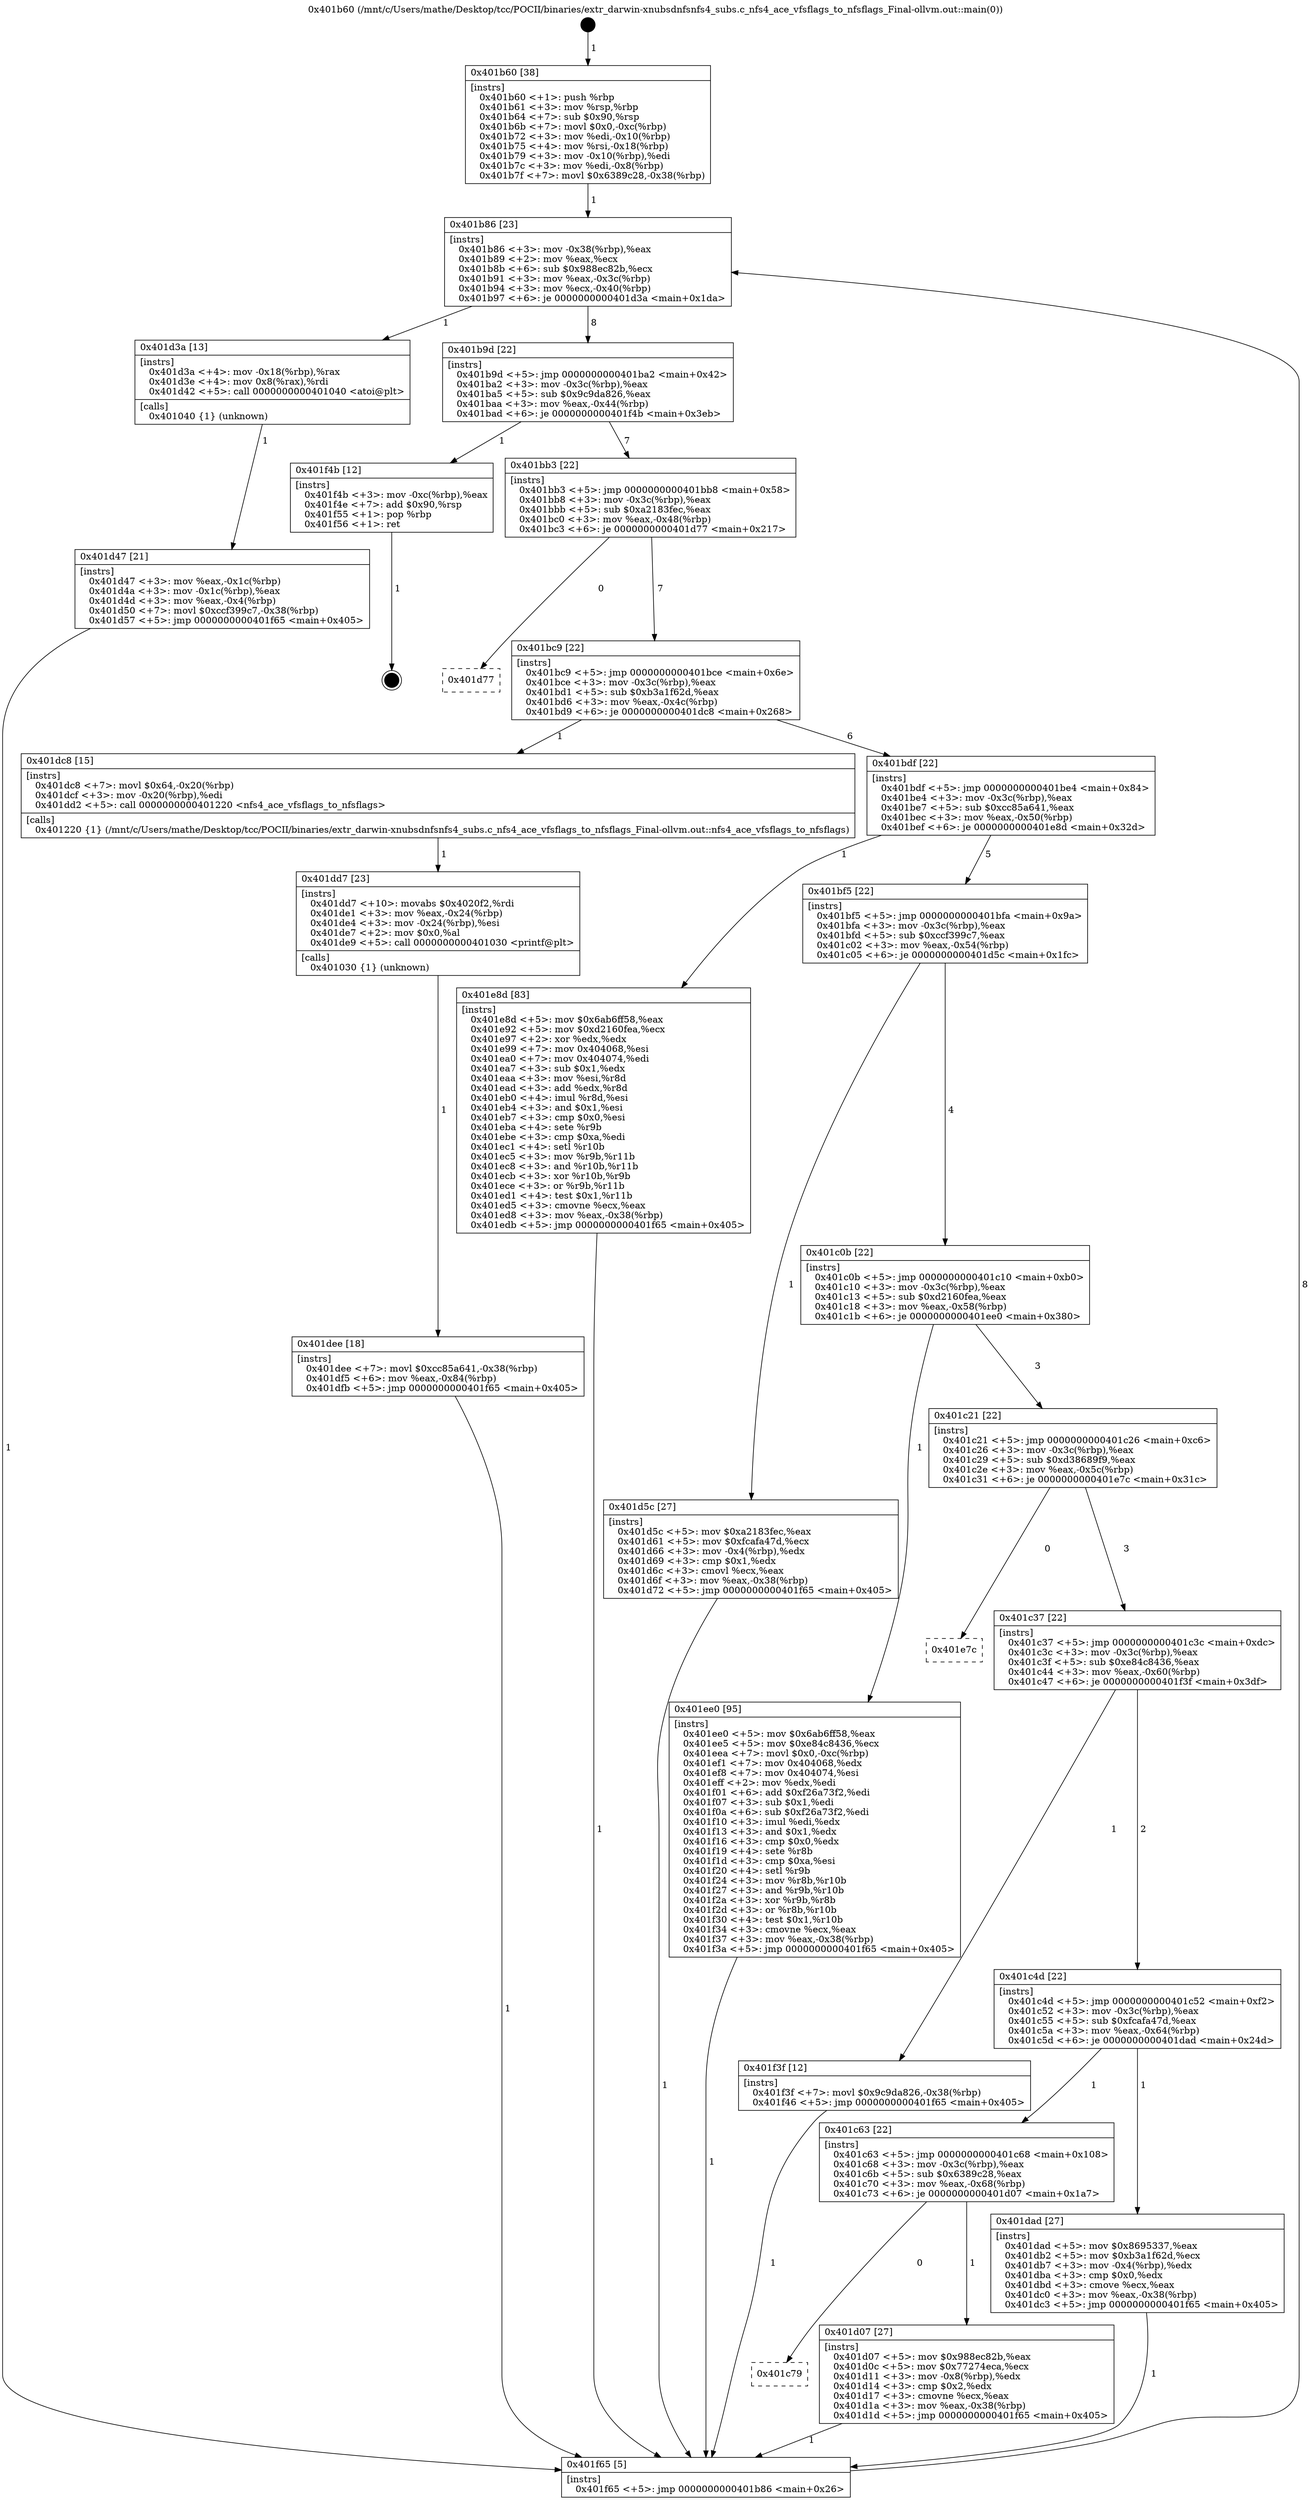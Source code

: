 digraph "0x401b60" {
  label = "0x401b60 (/mnt/c/Users/mathe/Desktop/tcc/POCII/binaries/extr_darwin-xnubsdnfsnfs4_subs.c_nfs4_ace_vfsflags_to_nfsflags_Final-ollvm.out::main(0))"
  labelloc = "t"
  node[shape=record]

  Entry [label="",width=0.3,height=0.3,shape=circle,fillcolor=black,style=filled]
  "0x401b86" [label="{
     0x401b86 [23]\l
     | [instrs]\l
     &nbsp;&nbsp;0x401b86 \<+3\>: mov -0x38(%rbp),%eax\l
     &nbsp;&nbsp;0x401b89 \<+2\>: mov %eax,%ecx\l
     &nbsp;&nbsp;0x401b8b \<+6\>: sub $0x988ec82b,%ecx\l
     &nbsp;&nbsp;0x401b91 \<+3\>: mov %eax,-0x3c(%rbp)\l
     &nbsp;&nbsp;0x401b94 \<+3\>: mov %ecx,-0x40(%rbp)\l
     &nbsp;&nbsp;0x401b97 \<+6\>: je 0000000000401d3a \<main+0x1da\>\l
  }"]
  "0x401d3a" [label="{
     0x401d3a [13]\l
     | [instrs]\l
     &nbsp;&nbsp;0x401d3a \<+4\>: mov -0x18(%rbp),%rax\l
     &nbsp;&nbsp;0x401d3e \<+4\>: mov 0x8(%rax),%rdi\l
     &nbsp;&nbsp;0x401d42 \<+5\>: call 0000000000401040 \<atoi@plt\>\l
     | [calls]\l
     &nbsp;&nbsp;0x401040 \{1\} (unknown)\l
  }"]
  "0x401b9d" [label="{
     0x401b9d [22]\l
     | [instrs]\l
     &nbsp;&nbsp;0x401b9d \<+5\>: jmp 0000000000401ba2 \<main+0x42\>\l
     &nbsp;&nbsp;0x401ba2 \<+3\>: mov -0x3c(%rbp),%eax\l
     &nbsp;&nbsp;0x401ba5 \<+5\>: sub $0x9c9da826,%eax\l
     &nbsp;&nbsp;0x401baa \<+3\>: mov %eax,-0x44(%rbp)\l
     &nbsp;&nbsp;0x401bad \<+6\>: je 0000000000401f4b \<main+0x3eb\>\l
  }"]
  Exit [label="",width=0.3,height=0.3,shape=circle,fillcolor=black,style=filled,peripheries=2]
  "0x401f4b" [label="{
     0x401f4b [12]\l
     | [instrs]\l
     &nbsp;&nbsp;0x401f4b \<+3\>: mov -0xc(%rbp),%eax\l
     &nbsp;&nbsp;0x401f4e \<+7\>: add $0x90,%rsp\l
     &nbsp;&nbsp;0x401f55 \<+1\>: pop %rbp\l
     &nbsp;&nbsp;0x401f56 \<+1\>: ret\l
  }"]
  "0x401bb3" [label="{
     0x401bb3 [22]\l
     | [instrs]\l
     &nbsp;&nbsp;0x401bb3 \<+5\>: jmp 0000000000401bb8 \<main+0x58\>\l
     &nbsp;&nbsp;0x401bb8 \<+3\>: mov -0x3c(%rbp),%eax\l
     &nbsp;&nbsp;0x401bbb \<+5\>: sub $0xa2183fec,%eax\l
     &nbsp;&nbsp;0x401bc0 \<+3\>: mov %eax,-0x48(%rbp)\l
     &nbsp;&nbsp;0x401bc3 \<+6\>: je 0000000000401d77 \<main+0x217\>\l
  }"]
  "0x401dee" [label="{
     0x401dee [18]\l
     | [instrs]\l
     &nbsp;&nbsp;0x401dee \<+7\>: movl $0xcc85a641,-0x38(%rbp)\l
     &nbsp;&nbsp;0x401df5 \<+6\>: mov %eax,-0x84(%rbp)\l
     &nbsp;&nbsp;0x401dfb \<+5\>: jmp 0000000000401f65 \<main+0x405\>\l
  }"]
  "0x401d77" [label="{
     0x401d77\l
  }", style=dashed]
  "0x401bc9" [label="{
     0x401bc9 [22]\l
     | [instrs]\l
     &nbsp;&nbsp;0x401bc9 \<+5\>: jmp 0000000000401bce \<main+0x6e\>\l
     &nbsp;&nbsp;0x401bce \<+3\>: mov -0x3c(%rbp),%eax\l
     &nbsp;&nbsp;0x401bd1 \<+5\>: sub $0xb3a1f62d,%eax\l
     &nbsp;&nbsp;0x401bd6 \<+3\>: mov %eax,-0x4c(%rbp)\l
     &nbsp;&nbsp;0x401bd9 \<+6\>: je 0000000000401dc8 \<main+0x268\>\l
  }"]
  "0x401dd7" [label="{
     0x401dd7 [23]\l
     | [instrs]\l
     &nbsp;&nbsp;0x401dd7 \<+10\>: movabs $0x4020f2,%rdi\l
     &nbsp;&nbsp;0x401de1 \<+3\>: mov %eax,-0x24(%rbp)\l
     &nbsp;&nbsp;0x401de4 \<+3\>: mov -0x24(%rbp),%esi\l
     &nbsp;&nbsp;0x401de7 \<+2\>: mov $0x0,%al\l
     &nbsp;&nbsp;0x401de9 \<+5\>: call 0000000000401030 \<printf@plt\>\l
     | [calls]\l
     &nbsp;&nbsp;0x401030 \{1\} (unknown)\l
  }"]
  "0x401dc8" [label="{
     0x401dc8 [15]\l
     | [instrs]\l
     &nbsp;&nbsp;0x401dc8 \<+7\>: movl $0x64,-0x20(%rbp)\l
     &nbsp;&nbsp;0x401dcf \<+3\>: mov -0x20(%rbp),%edi\l
     &nbsp;&nbsp;0x401dd2 \<+5\>: call 0000000000401220 \<nfs4_ace_vfsflags_to_nfsflags\>\l
     | [calls]\l
     &nbsp;&nbsp;0x401220 \{1\} (/mnt/c/Users/mathe/Desktop/tcc/POCII/binaries/extr_darwin-xnubsdnfsnfs4_subs.c_nfs4_ace_vfsflags_to_nfsflags_Final-ollvm.out::nfs4_ace_vfsflags_to_nfsflags)\l
  }"]
  "0x401bdf" [label="{
     0x401bdf [22]\l
     | [instrs]\l
     &nbsp;&nbsp;0x401bdf \<+5\>: jmp 0000000000401be4 \<main+0x84\>\l
     &nbsp;&nbsp;0x401be4 \<+3\>: mov -0x3c(%rbp),%eax\l
     &nbsp;&nbsp;0x401be7 \<+5\>: sub $0xcc85a641,%eax\l
     &nbsp;&nbsp;0x401bec \<+3\>: mov %eax,-0x50(%rbp)\l
     &nbsp;&nbsp;0x401bef \<+6\>: je 0000000000401e8d \<main+0x32d\>\l
  }"]
  "0x401d47" [label="{
     0x401d47 [21]\l
     | [instrs]\l
     &nbsp;&nbsp;0x401d47 \<+3\>: mov %eax,-0x1c(%rbp)\l
     &nbsp;&nbsp;0x401d4a \<+3\>: mov -0x1c(%rbp),%eax\l
     &nbsp;&nbsp;0x401d4d \<+3\>: mov %eax,-0x4(%rbp)\l
     &nbsp;&nbsp;0x401d50 \<+7\>: movl $0xccf399c7,-0x38(%rbp)\l
     &nbsp;&nbsp;0x401d57 \<+5\>: jmp 0000000000401f65 \<main+0x405\>\l
  }"]
  "0x401e8d" [label="{
     0x401e8d [83]\l
     | [instrs]\l
     &nbsp;&nbsp;0x401e8d \<+5\>: mov $0x6ab6ff58,%eax\l
     &nbsp;&nbsp;0x401e92 \<+5\>: mov $0xd2160fea,%ecx\l
     &nbsp;&nbsp;0x401e97 \<+2\>: xor %edx,%edx\l
     &nbsp;&nbsp;0x401e99 \<+7\>: mov 0x404068,%esi\l
     &nbsp;&nbsp;0x401ea0 \<+7\>: mov 0x404074,%edi\l
     &nbsp;&nbsp;0x401ea7 \<+3\>: sub $0x1,%edx\l
     &nbsp;&nbsp;0x401eaa \<+3\>: mov %esi,%r8d\l
     &nbsp;&nbsp;0x401ead \<+3\>: add %edx,%r8d\l
     &nbsp;&nbsp;0x401eb0 \<+4\>: imul %r8d,%esi\l
     &nbsp;&nbsp;0x401eb4 \<+3\>: and $0x1,%esi\l
     &nbsp;&nbsp;0x401eb7 \<+3\>: cmp $0x0,%esi\l
     &nbsp;&nbsp;0x401eba \<+4\>: sete %r9b\l
     &nbsp;&nbsp;0x401ebe \<+3\>: cmp $0xa,%edi\l
     &nbsp;&nbsp;0x401ec1 \<+4\>: setl %r10b\l
     &nbsp;&nbsp;0x401ec5 \<+3\>: mov %r9b,%r11b\l
     &nbsp;&nbsp;0x401ec8 \<+3\>: and %r10b,%r11b\l
     &nbsp;&nbsp;0x401ecb \<+3\>: xor %r10b,%r9b\l
     &nbsp;&nbsp;0x401ece \<+3\>: or %r9b,%r11b\l
     &nbsp;&nbsp;0x401ed1 \<+4\>: test $0x1,%r11b\l
     &nbsp;&nbsp;0x401ed5 \<+3\>: cmovne %ecx,%eax\l
     &nbsp;&nbsp;0x401ed8 \<+3\>: mov %eax,-0x38(%rbp)\l
     &nbsp;&nbsp;0x401edb \<+5\>: jmp 0000000000401f65 \<main+0x405\>\l
  }"]
  "0x401bf5" [label="{
     0x401bf5 [22]\l
     | [instrs]\l
     &nbsp;&nbsp;0x401bf5 \<+5\>: jmp 0000000000401bfa \<main+0x9a\>\l
     &nbsp;&nbsp;0x401bfa \<+3\>: mov -0x3c(%rbp),%eax\l
     &nbsp;&nbsp;0x401bfd \<+5\>: sub $0xccf399c7,%eax\l
     &nbsp;&nbsp;0x401c02 \<+3\>: mov %eax,-0x54(%rbp)\l
     &nbsp;&nbsp;0x401c05 \<+6\>: je 0000000000401d5c \<main+0x1fc\>\l
  }"]
  "0x401b60" [label="{
     0x401b60 [38]\l
     | [instrs]\l
     &nbsp;&nbsp;0x401b60 \<+1\>: push %rbp\l
     &nbsp;&nbsp;0x401b61 \<+3\>: mov %rsp,%rbp\l
     &nbsp;&nbsp;0x401b64 \<+7\>: sub $0x90,%rsp\l
     &nbsp;&nbsp;0x401b6b \<+7\>: movl $0x0,-0xc(%rbp)\l
     &nbsp;&nbsp;0x401b72 \<+3\>: mov %edi,-0x10(%rbp)\l
     &nbsp;&nbsp;0x401b75 \<+4\>: mov %rsi,-0x18(%rbp)\l
     &nbsp;&nbsp;0x401b79 \<+3\>: mov -0x10(%rbp),%edi\l
     &nbsp;&nbsp;0x401b7c \<+3\>: mov %edi,-0x8(%rbp)\l
     &nbsp;&nbsp;0x401b7f \<+7\>: movl $0x6389c28,-0x38(%rbp)\l
  }"]
  "0x401d5c" [label="{
     0x401d5c [27]\l
     | [instrs]\l
     &nbsp;&nbsp;0x401d5c \<+5\>: mov $0xa2183fec,%eax\l
     &nbsp;&nbsp;0x401d61 \<+5\>: mov $0xfcafa47d,%ecx\l
     &nbsp;&nbsp;0x401d66 \<+3\>: mov -0x4(%rbp),%edx\l
     &nbsp;&nbsp;0x401d69 \<+3\>: cmp $0x1,%edx\l
     &nbsp;&nbsp;0x401d6c \<+3\>: cmovl %ecx,%eax\l
     &nbsp;&nbsp;0x401d6f \<+3\>: mov %eax,-0x38(%rbp)\l
     &nbsp;&nbsp;0x401d72 \<+5\>: jmp 0000000000401f65 \<main+0x405\>\l
  }"]
  "0x401c0b" [label="{
     0x401c0b [22]\l
     | [instrs]\l
     &nbsp;&nbsp;0x401c0b \<+5\>: jmp 0000000000401c10 \<main+0xb0\>\l
     &nbsp;&nbsp;0x401c10 \<+3\>: mov -0x3c(%rbp),%eax\l
     &nbsp;&nbsp;0x401c13 \<+5\>: sub $0xd2160fea,%eax\l
     &nbsp;&nbsp;0x401c18 \<+3\>: mov %eax,-0x58(%rbp)\l
     &nbsp;&nbsp;0x401c1b \<+6\>: je 0000000000401ee0 \<main+0x380\>\l
  }"]
  "0x401f65" [label="{
     0x401f65 [5]\l
     | [instrs]\l
     &nbsp;&nbsp;0x401f65 \<+5\>: jmp 0000000000401b86 \<main+0x26\>\l
  }"]
  "0x401ee0" [label="{
     0x401ee0 [95]\l
     | [instrs]\l
     &nbsp;&nbsp;0x401ee0 \<+5\>: mov $0x6ab6ff58,%eax\l
     &nbsp;&nbsp;0x401ee5 \<+5\>: mov $0xe84c8436,%ecx\l
     &nbsp;&nbsp;0x401eea \<+7\>: movl $0x0,-0xc(%rbp)\l
     &nbsp;&nbsp;0x401ef1 \<+7\>: mov 0x404068,%edx\l
     &nbsp;&nbsp;0x401ef8 \<+7\>: mov 0x404074,%esi\l
     &nbsp;&nbsp;0x401eff \<+2\>: mov %edx,%edi\l
     &nbsp;&nbsp;0x401f01 \<+6\>: add $0xf26a73f2,%edi\l
     &nbsp;&nbsp;0x401f07 \<+3\>: sub $0x1,%edi\l
     &nbsp;&nbsp;0x401f0a \<+6\>: sub $0xf26a73f2,%edi\l
     &nbsp;&nbsp;0x401f10 \<+3\>: imul %edi,%edx\l
     &nbsp;&nbsp;0x401f13 \<+3\>: and $0x1,%edx\l
     &nbsp;&nbsp;0x401f16 \<+3\>: cmp $0x0,%edx\l
     &nbsp;&nbsp;0x401f19 \<+4\>: sete %r8b\l
     &nbsp;&nbsp;0x401f1d \<+3\>: cmp $0xa,%esi\l
     &nbsp;&nbsp;0x401f20 \<+4\>: setl %r9b\l
     &nbsp;&nbsp;0x401f24 \<+3\>: mov %r8b,%r10b\l
     &nbsp;&nbsp;0x401f27 \<+3\>: and %r9b,%r10b\l
     &nbsp;&nbsp;0x401f2a \<+3\>: xor %r9b,%r8b\l
     &nbsp;&nbsp;0x401f2d \<+3\>: or %r8b,%r10b\l
     &nbsp;&nbsp;0x401f30 \<+4\>: test $0x1,%r10b\l
     &nbsp;&nbsp;0x401f34 \<+3\>: cmovne %ecx,%eax\l
     &nbsp;&nbsp;0x401f37 \<+3\>: mov %eax,-0x38(%rbp)\l
     &nbsp;&nbsp;0x401f3a \<+5\>: jmp 0000000000401f65 \<main+0x405\>\l
  }"]
  "0x401c21" [label="{
     0x401c21 [22]\l
     | [instrs]\l
     &nbsp;&nbsp;0x401c21 \<+5\>: jmp 0000000000401c26 \<main+0xc6\>\l
     &nbsp;&nbsp;0x401c26 \<+3\>: mov -0x3c(%rbp),%eax\l
     &nbsp;&nbsp;0x401c29 \<+5\>: sub $0xd38689f9,%eax\l
     &nbsp;&nbsp;0x401c2e \<+3\>: mov %eax,-0x5c(%rbp)\l
     &nbsp;&nbsp;0x401c31 \<+6\>: je 0000000000401e7c \<main+0x31c\>\l
  }"]
  "0x401c79" [label="{
     0x401c79\l
  }", style=dashed]
  "0x401e7c" [label="{
     0x401e7c\l
  }", style=dashed]
  "0x401c37" [label="{
     0x401c37 [22]\l
     | [instrs]\l
     &nbsp;&nbsp;0x401c37 \<+5\>: jmp 0000000000401c3c \<main+0xdc\>\l
     &nbsp;&nbsp;0x401c3c \<+3\>: mov -0x3c(%rbp),%eax\l
     &nbsp;&nbsp;0x401c3f \<+5\>: sub $0xe84c8436,%eax\l
     &nbsp;&nbsp;0x401c44 \<+3\>: mov %eax,-0x60(%rbp)\l
     &nbsp;&nbsp;0x401c47 \<+6\>: je 0000000000401f3f \<main+0x3df\>\l
  }"]
  "0x401d07" [label="{
     0x401d07 [27]\l
     | [instrs]\l
     &nbsp;&nbsp;0x401d07 \<+5\>: mov $0x988ec82b,%eax\l
     &nbsp;&nbsp;0x401d0c \<+5\>: mov $0x77274eca,%ecx\l
     &nbsp;&nbsp;0x401d11 \<+3\>: mov -0x8(%rbp),%edx\l
     &nbsp;&nbsp;0x401d14 \<+3\>: cmp $0x2,%edx\l
     &nbsp;&nbsp;0x401d17 \<+3\>: cmovne %ecx,%eax\l
     &nbsp;&nbsp;0x401d1a \<+3\>: mov %eax,-0x38(%rbp)\l
     &nbsp;&nbsp;0x401d1d \<+5\>: jmp 0000000000401f65 \<main+0x405\>\l
  }"]
  "0x401f3f" [label="{
     0x401f3f [12]\l
     | [instrs]\l
     &nbsp;&nbsp;0x401f3f \<+7\>: movl $0x9c9da826,-0x38(%rbp)\l
     &nbsp;&nbsp;0x401f46 \<+5\>: jmp 0000000000401f65 \<main+0x405\>\l
  }"]
  "0x401c4d" [label="{
     0x401c4d [22]\l
     | [instrs]\l
     &nbsp;&nbsp;0x401c4d \<+5\>: jmp 0000000000401c52 \<main+0xf2\>\l
     &nbsp;&nbsp;0x401c52 \<+3\>: mov -0x3c(%rbp),%eax\l
     &nbsp;&nbsp;0x401c55 \<+5\>: sub $0xfcafa47d,%eax\l
     &nbsp;&nbsp;0x401c5a \<+3\>: mov %eax,-0x64(%rbp)\l
     &nbsp;&nbsp;0x401c5d \<+6\>: je 0000000000401dad \<main+0x24d\>\l
  }"]
  "0x401c63" [label="{
     0x401c63 [22]\l
     | [instrs]\l
     &nbsp;&nbsp;0x401c63 \<+5\>: jmp 0000000000401c68 \<main+0x108\>\l
     &nbsp;&nbsp;0x401c68 \<+3\>: mov -0x3c(%rbp),%eax\l
     &nbsp;&nbsp;0x401c6b \<+5\>: sub $0x6389c28,%eax\l
     &nbsp;&nbsp;0x401c70 \<+3\>: mov %eax,-0x68(%rbp)\l
     &nbsp;&nbsp;0x401c73 \<+6\>: je 0000000000401d07 \<main+0x1a7\>\l
  }"]
  "0x401dad" [label="{
     0x401dad [27]\l
     | [instrs]\l
     &nbsp;&nbsp;0x401dad \<+5\>: mov $0x8695337,%eax\l
     &nbsp;&nbsp;0x401db2 \<+5\>: mov $0xb3a1f62d,%ecx\l
     &nbsp;&nbsp;0x401db7 \<+3\>: mov -0x4(%rbp),%edx\l
     &nbsp;&nbsp;0x401dba \<+3\>: cmp $0x0,%edx\l
     &nbsp;&nbsp;0x401dbd \<+3\>: cmove %ecx,%eax\l
     &nbsp;&nbsp;0x401dc0 \<+3\>: mov %eax,-0x38(%rbp)\l
     &nbsp;&nbsp;0x401dc3 \<+5\>: jmp 0000000000401f65 \<main+0x405\>\l
  }"]
  Entry -> "0x401b60" [label=" 1"]
  "0x401b86" -> "0x401d3a" [label=" 1"]
  "0x401b86" -> "0x401b9d" [label=" 8"]
  "0x401f4b" -> Exit [label=" 1"]
  "0x401b9d" -> "0x401f4b" [label=" 1"]
  "0x401b9d" -> "0x401bb3" [label=" 7"]
  "0x401f3f" -> "0x401f65" [label=" 1"]
  "0x401bb3" -> "0x401d77" [label=" 0"]
  "0x401bb3" -> "0x401bc9" [label=" 7"]
  "0x401ee0" -> "0x401f65" [label=" 1"]
  "0x401bc9" -> "0x401dc8" [label=" 1"]
  "0x401bc9" -> "0x401bdf" [label=" 6"]
  "0x401e8d" -> "0x401f65" [label=" 1"]
  "0x401bdf" -> "0x401e8d" [label=" 1"]
  "0x401bdf" -> "0x401bf5" [label=" 5"]
  "0x401dee" -> "0x401f65" [label=" 1"]
  "0x401bf5" -> "0x401d5c" [label=" 1"]
  "0x401bf5" -> "0x401c0b" [label=" 4"]
  "0x401dd7" -> "0x401dee" [label=" 1"]
  "0x401c0b" -> "0x401ee0" [label=" 1"]
  "0x401c0b" -> "0x401c21" [label=" 3"]
  "0x401dc8" -> "0x401dd7" [label=" 1"]
  "0x401c21" -> "0x401e7c" [label=" 0"]
  "0x401c21" -> "0x401c37" [label=" 3"]
  "0x401dad" -> "0x401f65" [label=" 1"]
  "0x401c37" -> "0x401f3f" [label=" 1"]
  "0x401c37" -> "0x401c4d" [label=" 2"]
  "0x401d5c" -> "0x401f65" [label=" 1"]
  "0x401c4d" -> "0x401dad" [label=" 1"]
  "0x401c4d" -> "0x401c63" [label=" 1"]
  "0x401d47" -> "0x401f65" [label=" 1"]
  "0x401c63" -> "0x401d07" [label=" 1"]
  "0x401c63" -> "0x401c79" [label=" 0"]
  "0x401d07" -> "0x401f65" [label=" 1"]
  "0x401b60" -> "0x401b86" [label=" 1"]
  "0x401f65" -> "0x401b86" [label=" 8"]
  "0x401d3a" -> "0x401d47" [label=" 1"]
}
